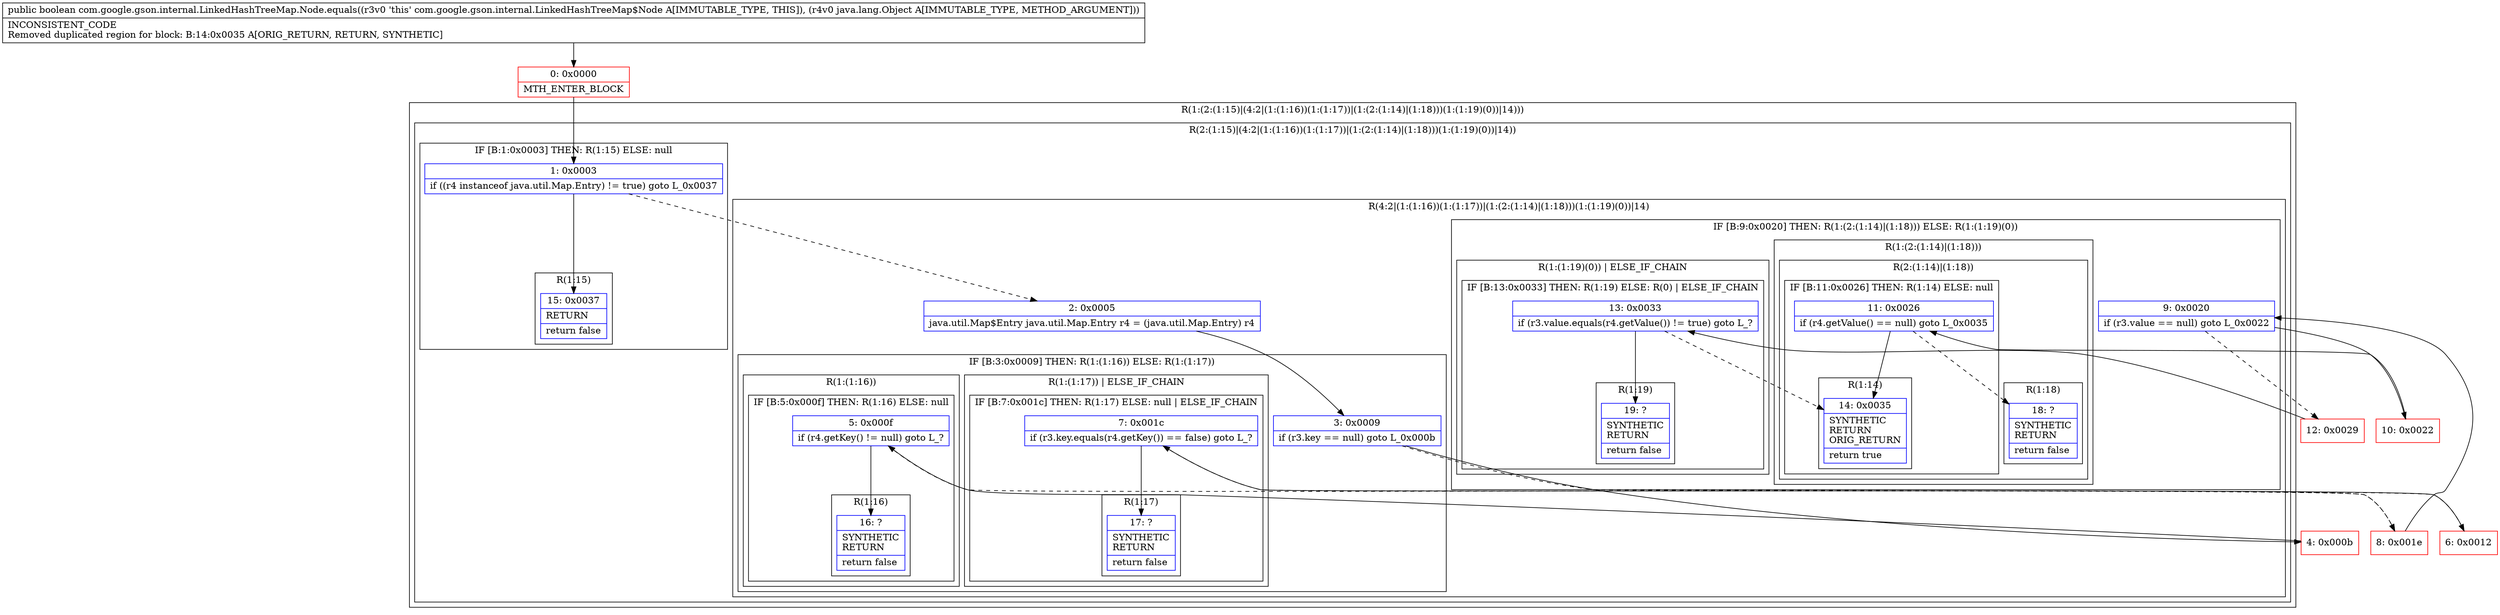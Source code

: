 digraph "CFG forcom.google.gson.internal.LinkedHashTreeMap.Node.equals(Ljava\/lang\/Object;)Z" {
subgraph cluster_Region_1218180049 {
label = "R(1:(2:(1:15)|(4:2|(1:(1:16))(1:(1:17))|(1:(2:(1:14)|(1:18)))(1:(1:19)(0))|14)))";
node [shape=record,color=blue];
subgraph cluster_Region_1888286882 {
label = "R(2:(1:15)|(4:2|(1:(1:16))(1:(1:17))|(1:(2:(1:14)|(1:18)))(1:(1:19)(0))|14))";
node [shape=record,color=blue];
subgraph cluster_IfRegion_1832215023 {
label = "IF [B:1:0x0003] THEN: R(1:15) ELSE: null";
node [shape=record,color=blue];
Node_1 [shape=record,label="{1\:\ 0x0003|if ((r4 instanceof java.util.Map.Entry) != true) goto L_0x0037\l}"];
subgraph cluster_Region_1284583628 {
label = "R(1:15)";
node [shape=record,color=blue];
Node_15 [shape=record,label="{15\:\ 0x0037|RETURN\l|return false\l}"];
}
}
subgraph cluster_Region_1553881689 {
label = "R(4:2|(1:(1:16))(1:(1:17))|(1:(2:(1:14)|(1:18)))(1:(1:19)(0))|14)";
node [shape=record,color=blue];
Node_2 [shape=record,label="{2\:\ 0x0005|java.util.Map$Entry java.util.Map.Entry r4 = (java.util.Map.Entry) r4\l}"];
subgraph cluster_IfRegion_1526941684 {
label = "IF [B:3:0x0009] THEN: R(1:(1:16)) ELSE: R(1:(1:17))";
node [shape=record,color=blue];
Node_3 [shape=record,label="{3\:\ 0x0009|if (r3.key == null) goto L_0x000b\l}"];
subgraph cluster_Region_1281228254 {
label = "R(1:(1:16))";
node [shape=record,color=blue];
subgraph cluster_IfRegion_246276316 {
label = "IF [B:5:0x000f] THEN: R(1:16) ELSE: null";
node [shape=record,color=blue];
Node_5 [shape=record,label="{5\:\ 0x000f|if (r4.getKey() != null) goto L_?\l}"];
subgraph cluster_Region_169985955 {
label = "R(1:16)";
node [shape=record,color=blue];
Node_16 [shape=record,label="{16\:\ ?|SYNTHETIC\lRETURN\l|return false\l}"];
}
}
}
subgraph cluster_Region_1341362555 {
label = "R(1:(1:17)) | ELSE_IF_CHAIN\l";
node [shape=record,color=blue];
subgraph cluster_IfRegion_1527337493 {
label = "IF [B:7:0x001c] THEN: R(1:17) ELSE: null | ELSE_IF_CHAIN\l";
node [shape=record,color=blue];
Node_7 [shape=record,label="{7\:\ 0x001c|if (r3.key.equals(r4.getKey()) == false) goto L_?\l}"];
subgraph cluster_Region_235815830 {
label = "R(1:17)";
node [shape=record,color=blue];
Node_17 [shape=record,label="{17\:\ ?|SYNTHETIC\lRETURN\l|return false\l}"];
}
}
}
}
subgraph cluster_IfRegion_765389956 {
label = "IF [B:9:0x0020] THEN: R(1:(2:(1:14)|(1:18))) ELSE: R(1:(1:19)(0))";
node [shape=record,color=blue];
Node_9 [shape=record,label="{9\:\ 0x0020|if (r3.value == null) goto L_0x0022\l}"];
subgraph cluster_Region_688273995 {
label = "R(1:(2:(1:14)|(1:18)))";
node [shape=record,color=blue];
subgraph cluster_Region_2058161753 {
label = "R(2:(1:14)|(1:18))";
node [shape=record,color=blue];
subgraph cluster_IfRegion_2062613246 {
label = "IF [B:11:0x0026] THEN: R(1:14) ELSE: null";
node [shape=record,color=blue];
Node_11 [shape=record,label="{11\:\ 0x0026|if (r4.getValue() == null) goto L_0x0035\l}"];
subgraph cluster_Region_105115753 {
label = "R(1:14)";
node [shape=record,color=blue];
Node_14 [shape=record,label="{14\:\ 0x0035|SYNTHETIC\lRETURN\lORIG_RETURN\l|return true\l}"];
}
}
subgraph cluster_Region_1558431465 {
label = "R(1:18)";
node [shape=record,color=blue];
Node_18 [shape=record,label="{18\:\ ?|SYNTHETIC\lRETURN\l|return false\l}"];
}
}
}
subgraph cluster_Region_1143962460 {
label = "R(1:(1:19)(0)) | ELSE_IF_CHAIN\l";
node [shape=record,color=blue];
subgraph cluster_IfRegion_1410481003 {
label = "IF [B:13:0x0033] THEN: R(1:19) ELSE: R(0) | ELSE_IF_CHAIN\l";
node [shape=record,color=blue];
Node_13 [shape=record,label="{13\:\ 0x0033|if (r3.value.equals(r4.getValue()) != true) goto L_?\l}"];
subgraph cluster_Region_1449290310 {
label = "R(1:19)";
node [shape=record,color=blue];
Node_19 [shape=record,label="{19\:\ ?|SYNTHETIC\lRETURN\l|return false\l}"];
}
subgraph cluster_Region_1337657435 {
label = "R(0)";
node [shape=record,color=blue];
}
}
}
}
Node_14 [shape=record,label="{14\:\ 0x0035|SYNTHETIC\lRETURN\lORIG_RETURN\l|return true\l}"];
}
}
}
Node_0 [shape=record,color=red,label="{0\:\ 0x0000|MTH_ENTER_BLOCK\l}"];
Node_4 [shape=record,color=red,label="{4\:\ 0x000b}"];
Node_6 [shape=record,color=red,label="{6\:\ 0x0012}"];
Node_8 [shape=record,color=red,label="{8\:\ 0x001e}"];
Node_10 [shape=record,color=red,label="{10\:\ 0x0022}"];
Node_12 [shape=record,color=red,label="{12\:\ 0x0029}"];
MethodNode[shape=record,label="{public boolean com.google.gson.internal.LinkedHashTreeMap.Node.equals((r3v0 'this' com.google.gson.internal.LinkedHashTreeMap$Node A[IMMUTABLE_TYPE, THIS]), (r4v0 java.lang.Object A[IMMUTABLE_TYPE, METHOD_ARGUMENT]))  | INCONSISTENT_CODE\lRemoved duplicated region for block: B:14:0x0035 A[ORIG_RETURN, RETURN, SYNTHETIC]\l}"];
MethodNode -> Node_0;
Node_1 -> Node_2[style=dashed];
Node_1 -> Node_15;
Node_2 -> Node_3;
Node_3 -> Node_4;
Node_3 -> Node_6[style=dashed];
Node_5 -> Node_8[style=dashed];
Node_5 -> Node_16;
Node_7 -> Node_8[style=dashed];
Node_7 -> Node_17;
Node_9 -> Node_10;
Node_9 -> Node_12[style=dashed];
Node_11 -> Node_14;
Node_11 -> Node_18[style=dashed];
Node_13 -> Node_14[style=dashed];
Node_13 -> Node_19;
Node_0 -> Node_1;
Node_4 -> Node_5;
Node_6 -> Node_7;
Node_8 -> Node_9;
Node_10 -> Node_11;
Node_12 -> Node_13;
}

